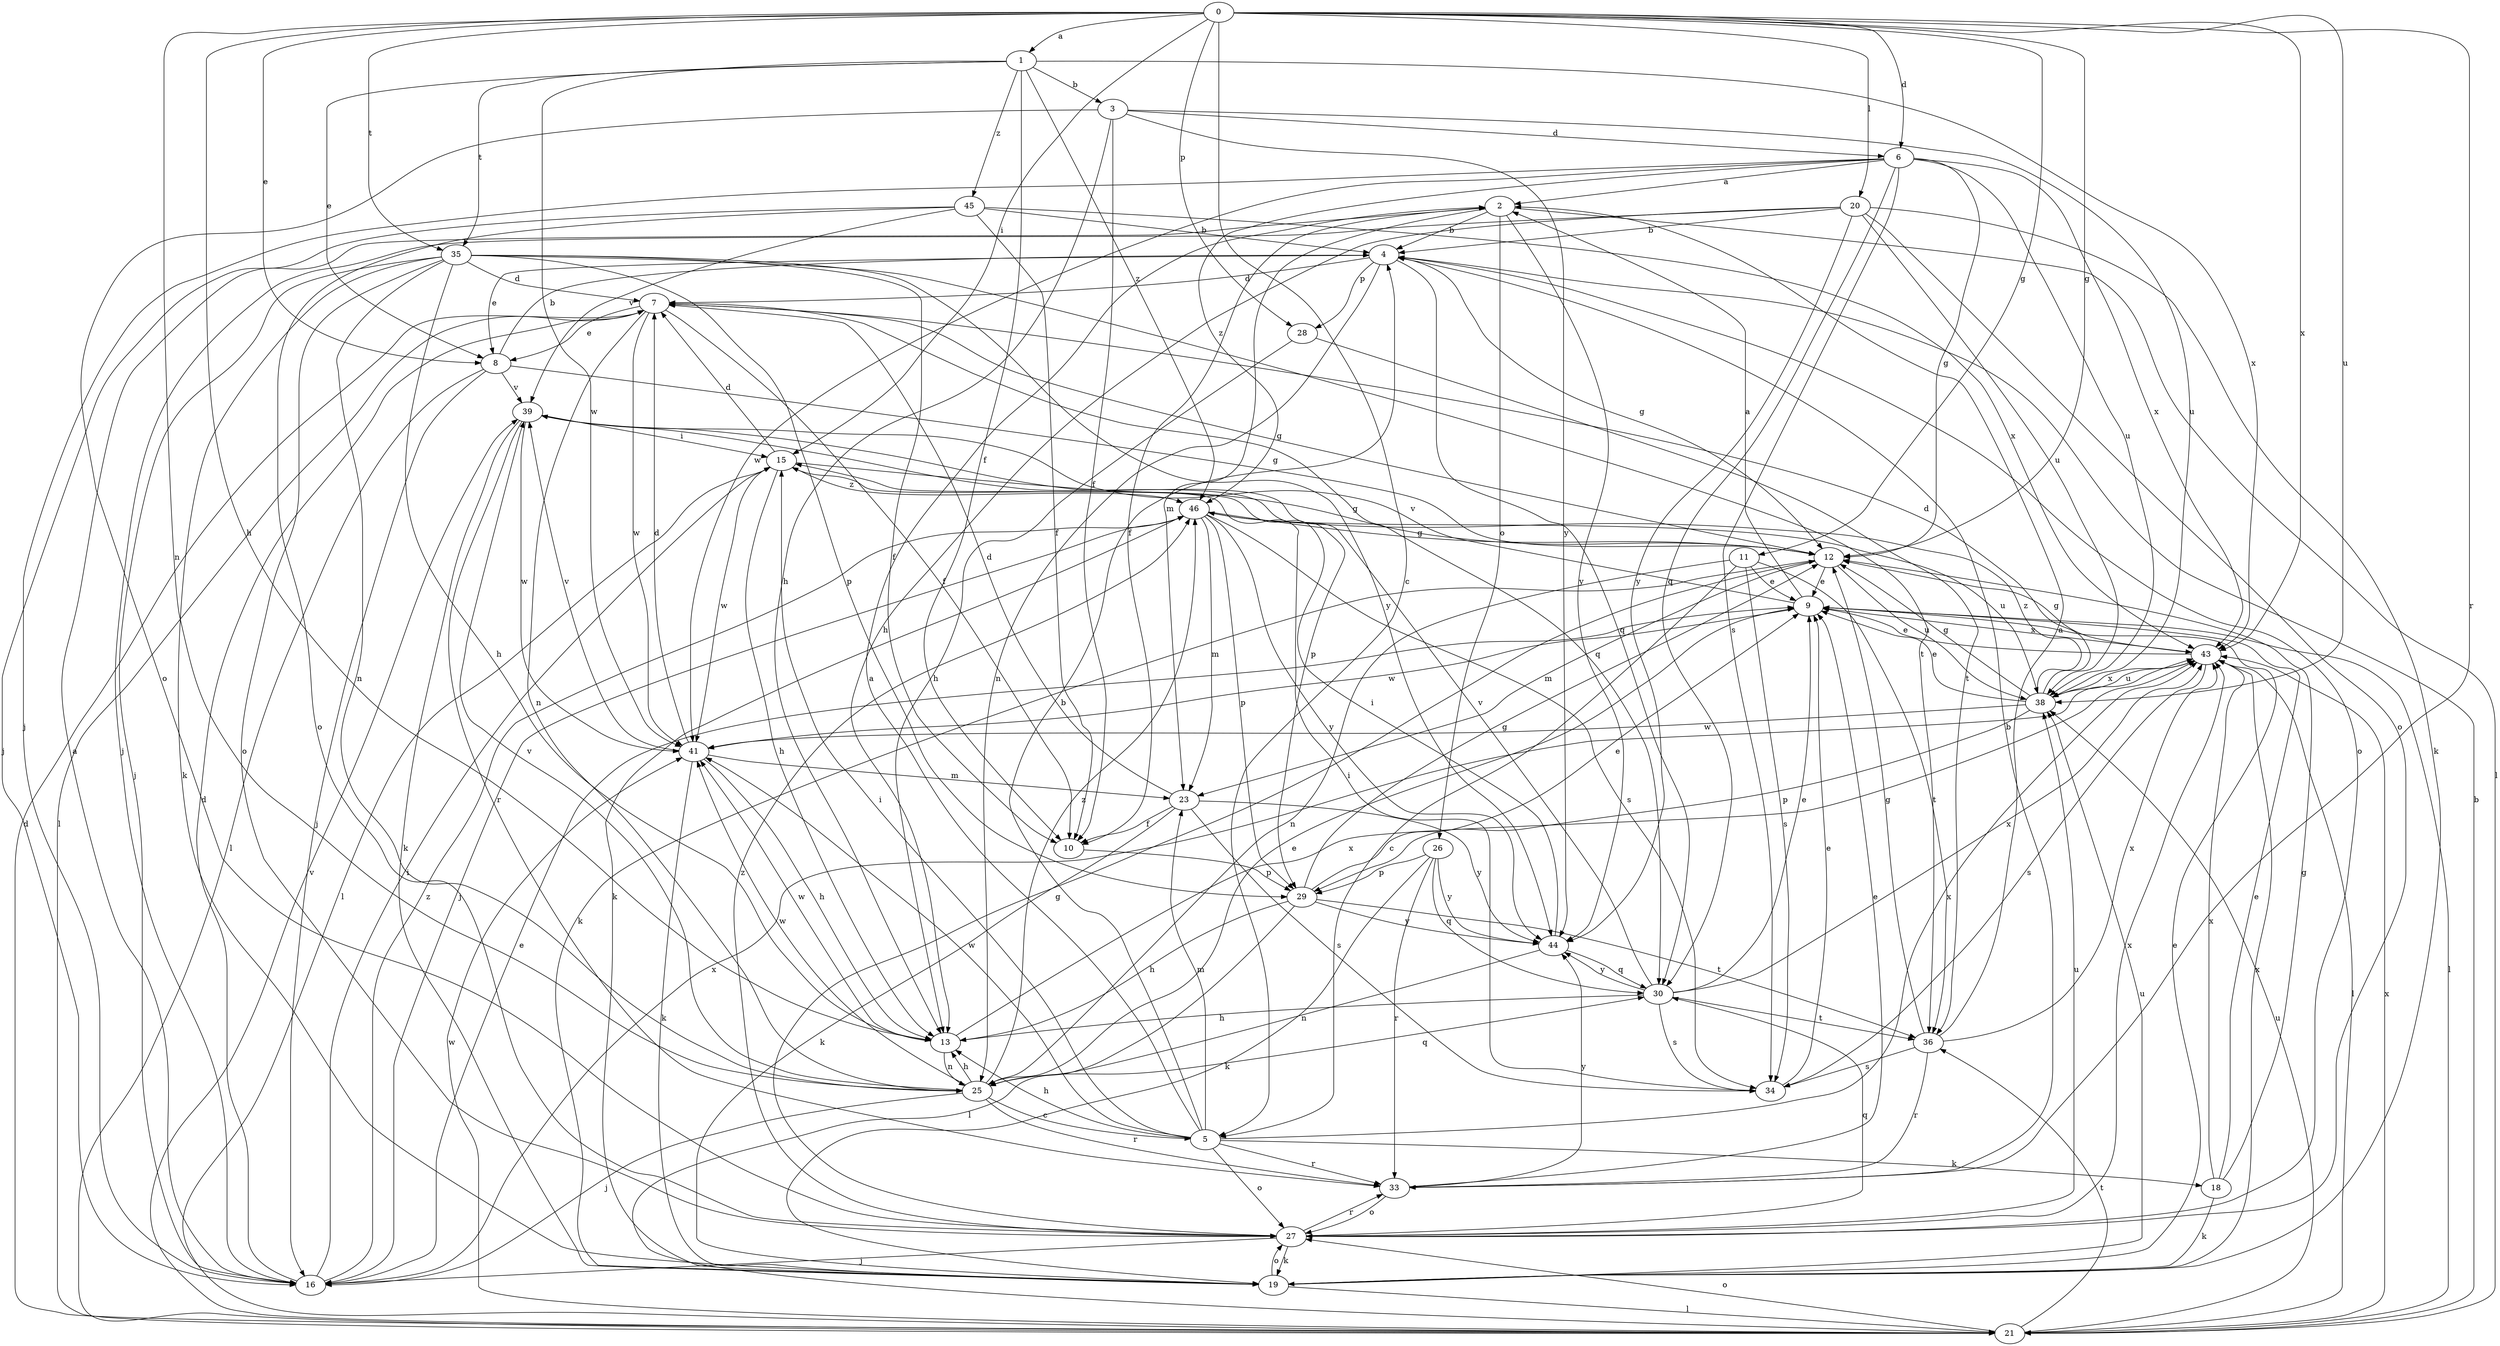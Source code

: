 strict digraph  {
0;
1;
2;
3;
4;
5;
6;
7;
8;
9;
10;
11;
12;
13;
15;
16;
18;
19;
20;
21;
23;
25;
26;
27;
28;
29;
30;
33;
34;
35;
36;
38;
39;
41;
43;
44;
45;
46;
0 -> 1  [label=a];
0 -> 5  [label=c];
0 -> 6  [label=d];
0 -> 8  [label=e];
0 -> 11  [label=g];
0 -> 12  [label=g];
0 -> 13  [label=h];
0 -> 15  [label=i];
0 -> 20  [label=l];
0 -> 25  [label=n];
0 -> 28  [label=p];
0 -> 33  [label=r];
0 -> 35  [label=t];
0 -> 38  [label=u];
0 -> 43  [label=x];
1 -> 3  [label=b];
1 -> 8  [label=e];
1 -> 10  [label=f];
1 -> 35  [label=t];
1 -> 41  [label=w];
1 -> 43  [label=x];
1 -> 45  [label=z];
1 -> 46  [label=z];
2 -> 4  [label=b];
2 -> 10  [label=f];
2 -> 21  [label=l];
2 -> 23  [label=m];
2 -> 26  [label=o];
2 -> 44  [label=y];
3 -> 6  [label=d];
3 -> 10  [label=f];
3 -> 13  [label=h];
3 -> 27  [label=o];
3 -> 38  [label=u];
3 -> 44  [label=y];
4 -> 7  [label=d];
4 -> 8  [label=e];
4 -> 12  [label=g];
4 -> 25  [label=n];
4 -> 27  [label=o];
4 -> 28  [label=p];
4 -> 30  [label=q];
5 -> 2  [label=a];
5 -> 4  [label=b];
5 -> 13  [label=h];
5 -> 15  [label=i];
5 -> 18  [label=k];
5 -> 23  [label=m];
5 -> 27  [label=o];
5 -> 33  [label=r];
5 -> 41  [label=w];
5 -> 43  [label=x];
6 -> 2  [label=a];
6 -> 12  [label=g];
6 -> 16  [label=j];
6 -> 30  [label=q];
6 -> 34  [label=s];
6 -> 38  [label=u];
6 -> 41  [label=w];
6 -> 43  [label=x];
6 -> 46  [label=z];
7 -> 8  [label=e];
7 -> 10  [label=f];
7 -> 12  [label=g];
7 -> 21  [label=l];
7 -> 25  [label=n];
7 -> 30  [label=q];
7 -> 41  [label=w];
8 -> 4  [label=b];
8 -> 12  [label=g];
8 -> 16  [label=j];
8 -> 21  [label=l];
8 -> 39  [label=v];
9 -> 2  [label=a];
9 -> 21  [label=l];
9 -> 39  [label=v];
9 -> 41  [label=w];
9 -> 43  [label=x];
10 -> 29  [label=p];
11 -> 5  [label=c];
11 -> 9  [label=e];
11 -> 25  [label=n];
11 -> 34  [label=s];
11 -> 36  [label=t];
12 -> 9  [label=e];
12 -> 19  [label=k];
12 -> 23  [label=m];
12 -> 38  [label=u];
13 -> 25  [label=n];
13 -> 41  [label=w];
13 -> 43  [label=x];
15 -> 7  [label=d];
15 -> 12  [label=g];
15 -> 13  [label=h];
15 -> 21  [label=l];
15 -> 41  [label=w];
15 -> 46  [label=z];
16 -> 2  [label=a];
16 -> 7  [label=d];
16 -> 9  [label=e];
16 -> 15  [label=i];
16 -> 43  [label=x];
16 -> 46  [label=z];
18 -> 9  [label=e];
18 -> 12  [label=g];
18 -> 19  [label=k];
18 -> 43  [label=x];
19 -> 9  [label=e];
19 -> 21  [label=l];
19 -> 27  [label=o];
19 -> 38  [label=u];
19 -> 43  [label=x];
20 -> 4  [label=b];
20 -> 13  [label=h];
20 -> 16  [label=j];
20 -> 19  [label=k];
20 -> 27  [label=o];
20 -> 38  [label=u];
20 -> 44  [label=y];
21 -> 4  [label=b];
21 -> 7  [label=d];
21 -> 27  [label=o];
21 -> 36  [label=t];
21 -> 38  [label=u];
21 -> 39  [label=v];
21 -> 41  [label=w];
21 -> 43  [label=x];
23 -> 7  [label=d];
23 -> 10  [label=f];
23 -> 19  [label=k];
23 -> 34  [label=s];
23 -> 44  [label=y];
25 -> 5  [label=c];
25 -> 9  [label=e];
25 -> 13  [label=h];
25 -> 16  [label=j];
25 -> 30  [label=q];
25 -> 33  [label=r];
25 -> 39  [label=v];
25 -> 41  [label=w];
25 -> 46  [label=z];
26 -> 19  [label=k];
26 -> 29  [label=p];
26 -> 30  [label=q];
26 -> 33  [label=r];
26 -> 44  [label=y];
27 -> 12  [label=g];
27 -> 16  [label=j];
27 -> 19  [label=k];
27 -> 30  [label=q];
27 -> 33  [label=r];
27 -> 38  [label=u];
27 -> 43  [label=x];
27 -> 46  [label=z];
28 -> 13  [label=h];
28 -> 36  [label=t];
29 -> 9  [label=e];
29 -> 12  [label=g];
29 -> 13  [label=h];
29 -> 21  [label=l];
29 -> 36  [label=t];
29 -> 44  [label=y];
30 -> 9  [label=e];
30 -> 13  [label=h];
30 -> 34  [label=s];
30 -> 36  [label=t];
30 -> 39  [label=v];
30 -> 43  [label=x];
30 -> 44  [label=y];
33 -> 4  [label=b];
33 -> 9  [label=e];
33 -> 27  [label=o];
33 -> 44  [label=y];
34 -> 9  [label=e];
34 -> 15  [label=i];
35 -> 7  [label=d];
35 -> 10  [label=f];
35 -> 13  [label=h];
35 -> 16  [label=j];
35 -> 19  [label=k];
35 -> 25  [label=n];
35 -> 27  [label=o];
35 -> 29  [label=p];
35 -> 36  [label=t];
35 -> 44  [label=y];
36 -> 2  [label=a];
36 -> 12  [label=g];
36 -> 33  [label=r];
36 -> 34  [label=s];
36 -> 43  [label=x];
38 -> 7  [label=d];
38 -> 9  [label=e];
38 -> 12  [label=g];
38 -> 29  [label=p];
38 -> 41  [label=w];
38 -> 43  [label=x];
38 -> 46  [label=z];
39 -> 15  [label=i];
39 -> 19  [label=k];
39 -> 29  [label=p];
39 -> 33  [label=r];
39 -> 41  [label=w];
41 -> 7  [label=d];
41 -> 13  [label=h];
41 -> 19  [label=k];
41 -> 23  [label=m];
41 -> 39  [label=v];
43 -> 9  [label=e];
43 -> 12  [label=g];
43 -> 21  [label=l];
43 -> 34  [label=s];
43 -> 38  [label=u];
44 -> 15  [label=i];
44 -> 25  [label=n];
44 -> 30  [label=q];
45 -> 4  [label=b];
45 -> 10  [label=f];
45 -> 16  [label=j];
45 -> 27  [label=o];
45 -> 39  [label=v];
45 -> 43  [label=x];
46 -> 12  [label=g];
46 -> 16  [label=j];
46 -> 19  [label=k];
46 -> 23  [label=m];
46 -> 29  [label=p];
46 -> 34  [label=s];
46 -> 38  [label=u];
46 -> 44  [label=y];
}
